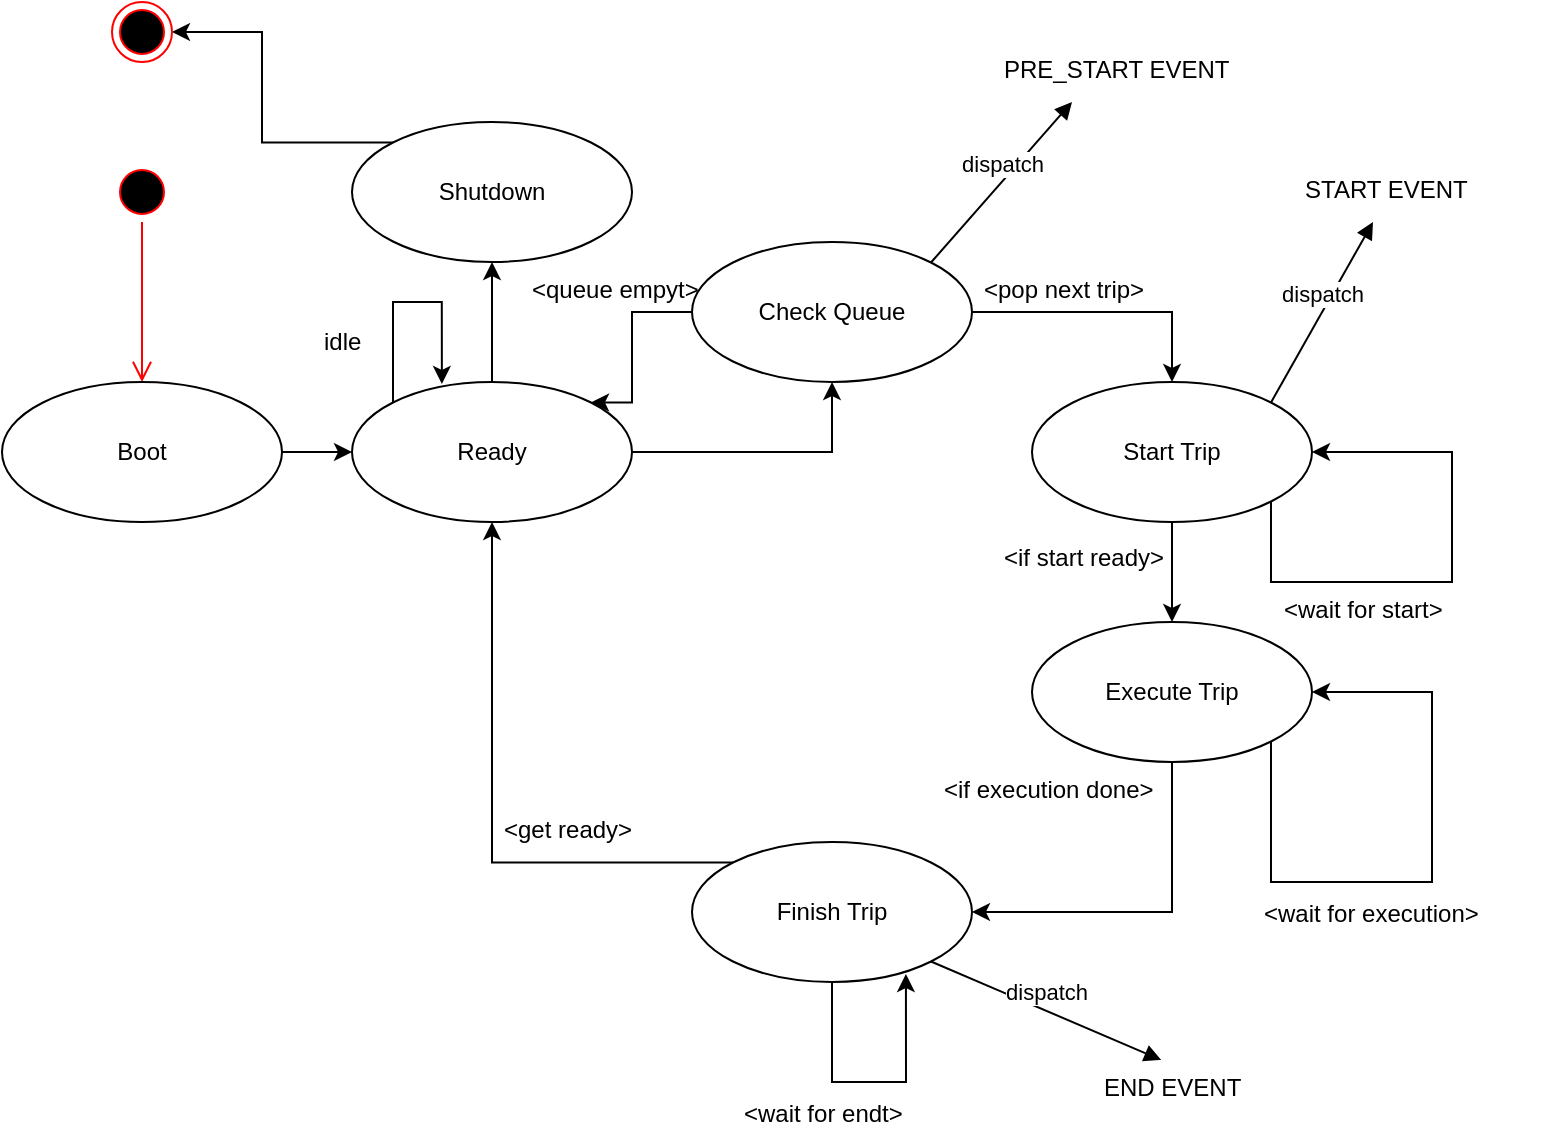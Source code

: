 <mxfile version="15.9.6" type="github">
  <diagram id="uAu7Mb4GHTbKC0SoES1A" name="Page-1">
    <mxGraphModel dx="1426" dy="921" grid="1" gridSize="10" guides="1" tooltips="1" connect="1" arrows="1" fold="1" page="1" pageScale="1" pageWidth="827" pageHeight="1169" math="0" shadow="0">
      <root>
        <mxCell id="0" />
        <mxCell id="1" parent="0" />
        <mxCell id="S8QYZh_T_nRtzlBmruty-1" value="" style="ellipse;html=1;shape=startState;fillColor=#000000;strokeColor=#ff0000;" vertex="1" parent="1">
          <mxGeometry x="90" y="110" width="30" height="30" as="geometry" />
        </mxCell>
        <mxCell id="S8QYZh_T_nRtzlBmruty-2" value="" style="edgeStyle=orthogonalEdgeStyle;html=1;verticalAlign=bottom;endArrow=open;endSize=8;strokeColor=#ff0000;rounded=0;entryX=0.5;entryY=0;entryDx=0;entryDy=0;" edge="1" source="S8QYZh_T_nRtzlBmruty-1" parent="1" target="S8QYZh_T_nRtzlBmruty-4">
          <mxGeometry relative="1" as="geometry">
            <mxPoint x="105" y="210" as="targetPoint" />
          </mxGeometry>
        </mxCell>
        <mxCell id="S8QYZh_T_nRtzlBmruty-14" style="edgeStyle=orthogonalEdgeStyle;rounded=0;orthogonalLoop=1;jettySize=auto;html=1;exitX=1;exitY=0.5;exitDx=0;exitDy=0;" edge="1" parent="1" source="S8QYZh_T_nRtzlBmruty-4" target="S8QYZh_T_nRtzlBmruty-6">
          <mxGeometry relative="1" as="geometry" />
        </mxCell>
        <mxCell id="S8QYZh_T_nRtzlBmruty-4" value="Boot" style="ellipse;whiteSpace=wrap;html=1;" vertex="1" parent="1">
          <mxGeometry x="35" y="220" width="140" height="70" as="geometry" />
        </mxCell>
        <mxCell id="S8QYZh_T_nRtzlBmruty-15" style="edgeStyle=orthogonalEdgeStyle;rounded=0;orthogonalLoop=1;jettySize=auto;html=1;exitX=1;exitY=0.5;exitDx=0;exitDy=0;entryX=0.5;entryY=1;entryDx=0;entryDy=0;" edge="1" parent="1" source="S8QYZh_T_nRtzlBmruty-6" target="S8QYZh_T_nRtzlBmruty-8">
          <mxGeometry relative="1" as="geometry" />
        </mxCell>
        <mxCell id="S8QYZh_T_nRtzlBmruty-17" style="edgeStyle=orthogonalEdgeStyle;rounded=0;orthogonalLoop=1;jettySize=auto;html=1;exitX=0.5;exitY=0;exitDx=0;exitDy=0;entryX=0.5;entryY=1;entryDx=0;entryDy=0;" edge="1" parent="1" source="S8QYZh_T_nRtzlBmruty-6" target="S8QYZh_T_nRtzlBmruty-7">
          <mxGeometry relative="1" as="geometry" />
        </mxCell>
        <mxCell id="S8QYZh_T_nRtzlBmruty-24" style="edgeStyle=orthogonalEdgeStyle;rounded=0;orthogonalLoop=1;jettySize=auto;html=1;exitX=0;exitY=0;exitDx=0;exitDy=0;entryX=0.321;entryY=0.014;entryDx=0;entryDy=0;entryPerimeter=0;" edge="1" parent="1" source="S8QYZh_T_nRtzlBmruty-6" target="S8QYZh_T_nRtzlBmruty-6">
          <mxGeometry relative="1" as="geometry">
            <mxPoint x="210" y="180" as="targetPoint" />
            <Array as="points">
              <mxPoint x="231" y="180" />
              <mxPoint x="255" y="180" />
            </Array>
          </mxGeometry>
        </mxCell>
        <mxCell id="S8QYZh_T_nRtzlBmruty-6" value="Ready" style="ellipse;whiteSpace=wrap;html=1;" vertex="1" parent="1">
          <mxGeometry x="210" y="220" width="140" height="70" as="geometry" />
        </mxCell>
        <mxCell id="S8QYZh_T_nRtzlBmruty-13" style="edgeStyle=orthogonalEdgeStyle;rounded=0;orthogonalLoop=1;jettySize=auto;html=1;exitX=0;exitY=0;exitDx=0;exitDy=0;entryX=1;entryY=0.5;entryDx=0;entryDy=0;" edge="1" parent="1" source="S8QYZh_T_nRtzlBmruty-7" target="S8QYZh_T_nRtzlBmruty-12">
          <mxGeometry relative="1" as="geometry" />
        </mxCell>
        <mxCell id="S8QYZh_T_nRtzlBmruty-7" value="Shutdown" style="ellipse;whiteSpace=wrap;html=1;" vertex="1" parent="1">
          <mxGeometry x="210" y="90" width="140" height="70" as="geometry" />
        </mxCell>
        <mxCell id="S8QYZh_T_nRtzlBmruty-16" style="edgeStyle=orthogonalEdgeStyle;rounded=0;orthogonalLoop=1;jettySize=auto;html=1;exitX=0;exitY=0.5;exitDx=0;exitDy=0;entryX=1;entryY=0;entryDx=0;entryDy=0;" edge="1" parent="1" source="S8QYZh_T_nRtzlBmruty-8" target="S8QYZh_T_nRtzlBmruty-6">
          <mxGeometry relative="1" as="geometry">
            <Array as="points">
              <mxPoint x="350" y="185" />
              <mxPoint x="350" y="230" />
            </Array>
          </mxGeometry>
        </mxCell>
        <mxCell id="S8QYZh_T_nRtzlBmruty-22" style="edgeStyle=orthogonalEdgeStyle;rounded=0;orthogonalLoop=1;jettySize=auto;html=1;exitX=1;exitY=0.5;exitDx=0;exitDy=0;entryX=0.5;entryY=0;entryDx=0;entryDy=0;" edge="1" parent="1" source="S8QYZh_T_nRtzlBmruty-8" target="S8QYZh_T_nRtzlBmruty-9">
          <mxGeometry relative="1" as="geometry" />
        </mxCell>
        <mxCell id="S8QYZh_T_nRtzlBmruty-8" value="Check Queue" style="ellipse;whiteSpace=wrap;html=1;" vertex="1" parent="1">
          <mxGeometry x="380" y="150" width="140" height="70" as="geometry" />
        </mxCell>
        <mxCell id="S8QYZh_T_nRtzlBmruty-20" style="edgeStyle=orthogonalEdgeStyle;rounded=0;orthogonalLoop=1;jettySize=auto;html=1;exitX=0.5;exitY=1;exitDx=0;exitDy=0;entryX=0.5;entryY=0;entryDx=0;entryDy=0;" edge="1" parent="1" source="S8QYZh_T_nRtzlBmruty-9" target="S8QYZh_T_nRtzlBmruty-10">
          <mxGeometry relative="1" as="geometry" />
        </mxCell>
        <mxCell id="S8QYZh_T_nRtzlBmruty-9" value="Start Trip" style="ellipse;whiteSpace=wrap;html=1;" vertex="1" parent="1">
          <mxGeometry x="550" y="220" width="140" height="70" as="geometry" />
        </mxCell>
        <mxCell id="S8QYZh_T_nRtzlBmruty-19" style="edgeStyle=orthogonalEdgeStyle;rounded=0;orthogonalLoop=1;jettySize=auto;html=1;exitX=0.5;exitY=1;exitDx=0;exitDy=0;entryX=1;entryY=0.5;entryDx=0;entryDy=0;" edge="1" parent="1" source="S8QYZh_T_nRtzlBmruty-10" target="S8QYZh_T_nRtzlBmruty-11">
          <mxGeometry relative="1" as="geometry" />
        </mxCell>
        <mxCell id="S8QYZh_T_nRtzlBmruty-10" value="Execute Trip" style="ellipse;whiteSpace=wrap;html=1;" vertex="1" parent="1">
          <mxGeometry x="550" y="340" width="140" height="70" as="geometry" />
        </mxCell>
        <mxCell id="S8QYZh_T_nRtzlBmruty-18" style="edgeStyle=orthogonalEdgeStyle;rounded=0;orthogonalLoop=1;jettySize=auto;html=1;exitX=0;exitY=0;exitDx=0;exitDy=0;entryX=0.5;entryY=1;entryDx=0;entryDy=0;" edge="1" parent="1" source="S8QYZh_T_nRtzlBmruty-11" target="S8QYZh_T_nRtzlBmruty-6">
          <mxGeometry relative="1" as="geometry" />
        </mxCell>
        <mxCell id="S8QYZh_T_nRtzlBmruty-11" value="Finish Trip" style="ellipse;whiteSpace=wrap;html=1;" vertex="1" parent="1">
          <mxGeometry x="380" y="450" width="140" height="70" as="geometry" />
        </mxCell>
        <mxCell id="S8QYZh_T_nRtzlBmruty-12" value="" style="ellipse;html=1;shape=endState;fillColor=#000000;strokeColor=#ff0000;" vertex="1" parent="1">
          <mxGeometry x="90" y="30" width="30" height="30" as="geometry" />
        </mxCell>
        <mxCell id="S8QYZh_T_nRtzlBmruty-25" style="edgeStyle=orthogonalEdgeStyle;rounded=0;orthogonalLoop=1;jettySize=auto;html=1;exitX=0.5;exitY=1;exitDx=0;exitDy=0;entryX=0.764;entryY=0.943;entryDx=0;entryDy=0;entryPerimeter=0;" edge="1" parent="1" source="S8QYZh_T_nRtzlBmruty-11" target="S8QYZh_T_nRtzlBmruty-11">
          <mxGeometry relative="1" as="geometry">
            <Array as="points">
              <mxPoint x="450" y="570" />
              <mxPoint x="487" y="570" />
            </Array>
          </mxGeometry>
        </mxCell>
        <mxCell id="S8QYZh_T_nRtzlBmruty-26" style="edgeStyle=orthogonalEdgeStyle;rounded=0;orthogonalLoop=1;jettySize=auto;html=1;exitX=1;exitY=1;exitDx=0;exitDy=0;entryX=1;entryY=0.5;entryDx=0;entryDy=0;" edge="1" parent="1" source="S8QYZh_T_nRtzlBmruty-10" target="S8QYZh_T_nRtzlBmruty-10">
          <mxGeometry relative="1" as="geometry">
            <Array as="points">
              <mxPoint x="670" y="470" />
              <mxPoint x="750" y="470" />
              <mxPoint x="750" y="375" />
            </Array>
          </mxGeometry>
        </mxCell>
        <mxCell id="S8QYZh_T_nRtzlBmruty-27" style="edgeStyle=orthogonalEdgeStyle;rounded=0;orthogonalLoop=1;jettySize=auto;html=1;exitX=1;exitY=1;exitDx=0;exitDy=0;entryX=1;entryY=0.5;entryDx=0;entryDy=0;" edge="1" parent="1" source="S8QYZh_T_nRtzlBmruty-9" target="S8QYZh_T_nRtzlBmruty-9">
          <mxGeometry relative="1" as="geometry">
            <Array as="points">
              <mxPoint x="670" y="320" />
              <mxPoint x="760" y="320" />
              <mxPoint x="760" y="255" />
            </Array>
          </mxGeometry>
        </mxCell>
        <mxCell id="S8QYZh_T_nRtzlBmruty-28" value="dispatch" style="html=1;verticalAlign=bottom;endArrow=block;rounded=0;exitX=1;exitY=0;exitDx=0;exitDy=0;" edge="1" parent="1" source="S8QYZh_T_nRtzlBmruty-8">
          <mxGeometry width="80" relative="1" as="geometry">
            <mxPoint x="370" y="470" as="sourcePoint" />
            <mxPoint x="570" y="80" as="targetPoint" />
          </mxGeometry>
        </mxCell>
        <mxCell id="S8QYZh_T_nRtzlBmruty-30" value="PRE_START EVENT" style="text;strokeColor=none;fillColor=none;align=left;verticalAlign=top;spacingLeft=4;spacingRight=4;overflow=hidden;rotatable=0;points=[[0,0.5],[1,0.5]];portConstraint=eastwest;" vertex="1" parent="1">
          <mxGeometry x="530" y="50" width="130" height="26" as="geometry" />
        </mxCell>
        <mxCell id="S8QYZh_T_nRtzlBmruty-31" value="dispatch" style="html=1;verticalAlign=bottom;endArrow=block;rounded=0;exitX=1;exitY=0;exitDx=0;exitDy=0;" edge="1" parent="1" source="S8QYZh_T_nRtzlBmruty-9">
          <mxGeometry width="80" relative="1" as="geometry">
            <mxPoint x="650" y="220" as="sourcePoint" />
            <mxPoint x="720.5" y="140" as="targetPoint" />
          </mxGeometry>
        </mxCell>
        <mxCell id="S8QYZh_T_nRtzlBmruty-32" value="START EVENT" style="text;strokeColor=none;fillColor=none;align=left;verticalAlign=top;spacingLeft=4;spacingRight=4;overflow=hidden;rotatable=0;points=[[0,0.5],[1,0.5]];portConstraint=eastwest;" vertex="1" parent="1">
          <mxGeometry x="680.5" y="110" width="130" height="26" as="geometry" />
        </mxCell>
        <mxCell id="S8QYZh_T_nRtzlBmruty-33" value="dispatch" style="html=1;verticalAlign=bottom;endArrow=block;rounded=0;exitX=1;exitY=1;exitDx=0;exitDy=0;" edge="1" parent="1" source="S8QYZh_T_nRtzlBmruty-11" target="S8QYZh_T_nRtzlBmruty-34">
          <mxGeometry width="80" relative="1" as="geometry">
            <mxPoint x="609.997" y="660.251" as="sourcePoint" />
            <mxPoint x="680.5" y="580" as="targetPoint" />
          </mxGeometry>
        </mxCell>
        <mxCell id="S8QYZh_T_nRtzlBmruty-34" value="END EVENT" style="text;strokeColor=none;fillColor=none;align=left;verticalAlign=top;spacingLeft=4;spacingRight=4;overflow=hidden;rotatable=0;points=[[0,0.5],[1,0.5]];portConstraint=eastwest;" vertex="1" parent="1">
          <mxGeometry x="580" y="559" width="130" height="26" as="geometry" />
        </mxCell>
        <mxCell id="S8QYZh_T_nRtzlBmruty-35" value="&lt;wait for execution&gt;" style="text;strokeColor=none;fillColor=none;align=left;verticalAlign=top;spacingLeft=4;spacingRight=4;overflow=hidden;rotatable=0;points=[[0,0.5],[1,0.5]];portConstraint=eastwest;" vertex="1" parent="1">
          <mxGeometry x="660" y="472" width="120" height="26" as="geometry" />
        </mxCell>
        <mxCell id="S8QYZh_T_nRtzlBmruty-36" value="&lt;wait for start&gt;" style="text;strokeColor=none;fillColor=none;align=left;verticalAlign=top;spacingLeft=4;spacingRight=4;overflow=hidden;rotatable=0;points=[[0,0.5],[1,0.5]];portConstraint=eastwest;" vertex="1" parent="1">
          <mxGeometry x="670" y="320" width="120" height="26" as="geometry" />
        </mxCell>
        <mxCell id="S8QYZh_T_nRtzlBmruty-37" value="&lt;queue empyt&gt;" style="text;strokeColor=none;fillColor=none;align=left;verticalAlign=top;spacingLeft=4;spacingRight=4;overflow=hidden;rotatable=0;points=[[0,0.5],[1,0.5]];portConstraint=eastwest;" vertex="1" parent="1">
          <mxGeometry x="294" y="160" width="120" height="26" as="geometry" />
        </mxCell>
        <mxCell id="S8QYZh_T_nRtzlBmruty-38" value="&lt;pop next trip&gt;" style="text;strokeColor=none;fillColor=none;align=left;verticalAlign=top;spacingLeft=4;spacingRight=4;overflow=hidden;rotatable=0;points=[[0,0.5],[1,0.5]];portConstraint=eastwest;" vertex="1" parent="1">
          <mxGeometry x="520" y="160" width="120" height="26" as="geometry" />
        </mxCell>
        <mxCell id="S8QYZh_T_nRtzlBmruty-39" value="&lt;wait for endt&gt;" style="text;strokeColor=none;fillColor=none;align=left;verticalAlign=top;spacingLeft=4;spacingRight=4;overflow=hidden;rotatable=0;points=[[0,0.5],[1,0.5]];portConstraint=eastwest;" vertex="1" parent="1">
          <mxGeometry x="400" y="572" width="120" height="26" as="geometry" />
        </mxCell>
        <mxCell id="S8QYZh_T_nRtzlBmruty-40" value="&lt;get ready&gt;" style="text;strokeColor=none;fillColor=none;align=left;verticalAlign=top;spacingLeft=4;spacingRight=4;overflow=hidden;rotatable=0;points=[[0,0.5],[1,0.5]];portConstraint=eastwest;" vertex="1" parent="1">
          <mxGeometry x="280" y="430" width="120" height="26" as="geometry" />
        </mxCell>
        <mxCell id="S8QYZh_T_nRtzlBmruty-41" value="&lt;if start ready&gt;" style="text;strokeColor=none;fillColor=none;align=left;verticalAlign=top;spacingLeft=4;spacingRight=4;overflow=hidden;rotatable=0;points=[[0,0.5],[1,0.5]];portConstraint=eastwest;" vertex="1" parent="1">
          <mxGeometry x="530" y="294" width="120" height="26" as="geometry" />
        </mxCell>
        <mxCell id="S8QYZh_T_nRtzlBmruty-42" value="&lt;if execution done&gt;" style="text;strokeColor=none;fillColor=none;align=left;verticalAlign=top;spacingLeft=4;spacingRight=4;overflow=hidden;rotatable=0;points=[[0,0.5],[1,0.5]];portConstraint=eastwest;" vertex="1" parent="1">
          <mxGeometry x="500" y="410" width="120" height="26" as="geometry" />
        </mxCell>
        <mxCell id="S8QYZh_T_nRtzlBmruty-43" value="idle" style="text;strokeColor=none;fillColor=none;align=left;verticalAlign=top;spacingLeft=4;spacingRight=4;overflow=hidden;rotatable=0;points=[[0,0.5],[1,0.5]];portConstraint=eastwest;" vertex="1" parent="1">
          <mxGeometry x="190" y="186" width="120" height="26" as="geometry" />
        </mxCell>
      </root>
    </mxGraphModel>
  </diagram>
</mxfile>
